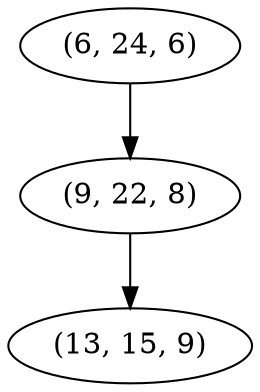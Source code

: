 digraph tree {
    "(6, 24, 6)";
    "(9, 22, 8)";
    "(13, 15, 9)";
    "(6, 24, 6)" -> "(9, 22, 8)";
    "(9, 22, 8)" -> "(13, 15, 9)";
}
